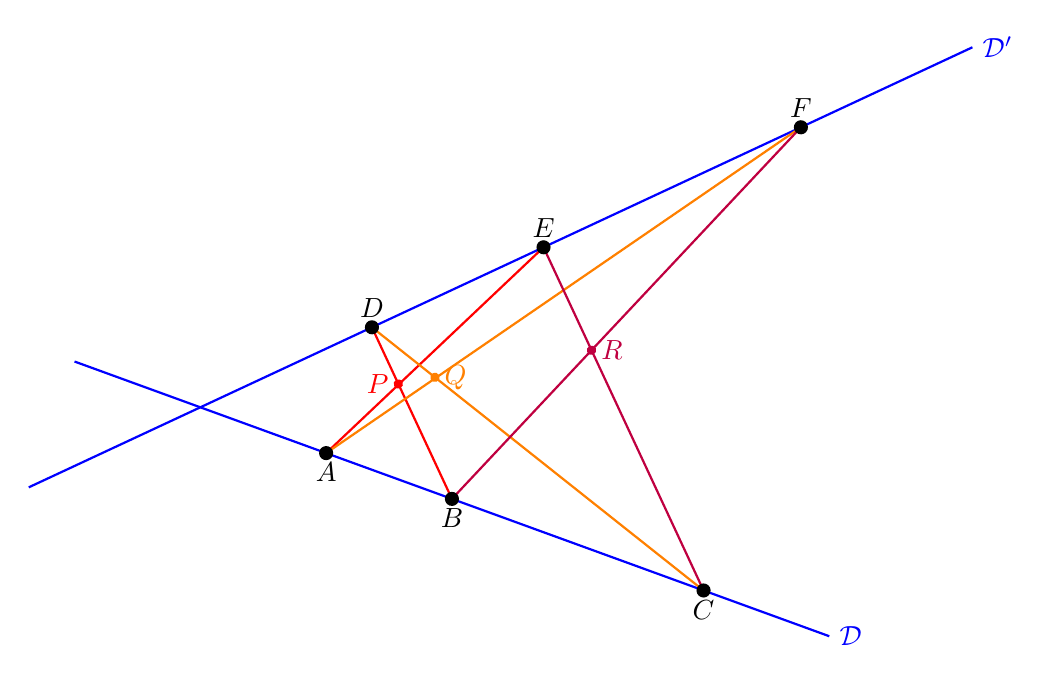 
\begin{tikzpicture}[scale=1.7,rotate=-20]

  \coordinate (A) at (1,0);
  \coordinate (B) at (2,0);
  \coordinate (C) at (4,0);

  \coordinate (D) at (1,1);
  \coordinate (E) at (2,2);
  \coordinate (F) at (3.5,3.5);

  \draw[thick, blue] (-1,0)--(5,0) node[right] {$\mathcal{D}$};
  \draw[thick, blue] (-1,-1)--(4.5,4.5) node[right] {$\mathcal{D}'$};

  \draw[thick, red] (A)--(E);
  \draw[thick, red] (D)--(B);

  \draw[thick, orange] (A)--(F);
  \draw[thick, orange] (D)--(C);

  \draw[thick, purple] (B)--(F);
  \draw[thick, purple] (E)--(C);

  \coordinate (P) at (1.33,0.67);
  \coordinate (Q) at (1.57,0.81);
  \coordinate (R) at (2.6,1.4);


  \fill  (A) circle (1.5pt) node[below] {$A$};
  \fill  (B) circle (1.5pt) node[below] {$B$};
  \fill  (C) circle (1.5pt) node[below] {$C$};
  \fill  (D) circle (1.5pt) node[above] {$D$};
  \fill  (E) circle (1.5pt) node[above] {$E$};
  \fill  (F) circle (1.5pt) node[above] {$F$};

  \fill[red]  (P) circle (1pt) node[left] {$P$};
  \fill[orange]  (Q) circle (1pt) node[right] {$Q$};
  \fill[purple]  (R) circle (1pt) node[right] {$R$};
\end{tikzpicture}
